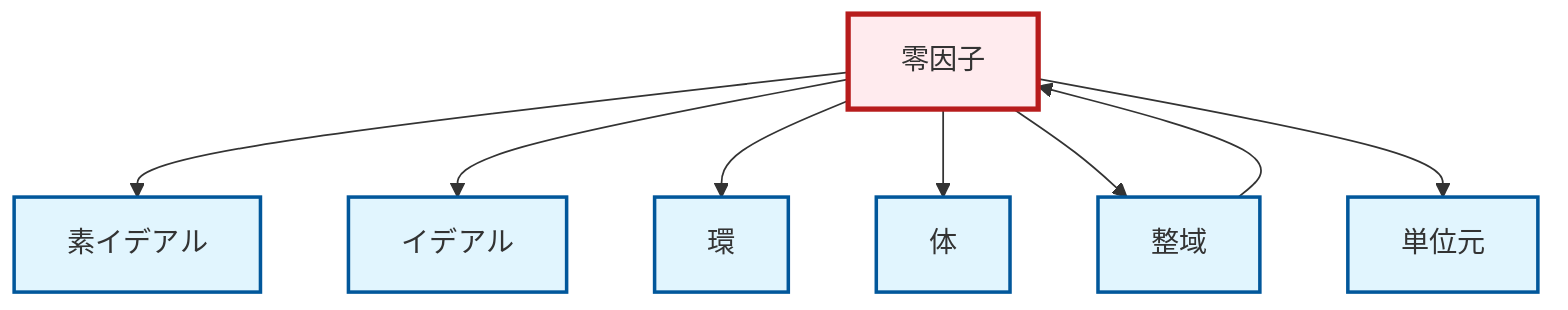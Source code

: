 graph TD
    classDef definition fill:#e1f5fe,stroke:#01579b,stroke-width:2px
    classDef theorem fill:#f3e5f5,stroke:#4a148c,stroke-width:2px
    classDef axiom fill:#fff3e0,stroke:#e65100,stroke-width:2px
    classDef example fill:#e8f5e9,stroke:#1b5e20,stroke-width:2px
    classDef current fill:#ffebee,stroke:#b71c1c,stroke-width:3px
    def-ideal["イデアル"]:::definition
    def-ring["環"]:::definition
    def-identity-element["単位元"]:::definition
    def-field["体"]:::definition
    def-prime-ideal["素イデアル"]:::definition
    def-zero-divisor["零因子"]:::definition
    def-integral-domain["整域"]:::definition
    def-zero-divisor --> def-prime-ideal
    def-zero-divisor --> def-ideal
    def-zero-divisor --> def-ring
    def-zero-divisor --> def-field
    def-zero-divisor --> def-integral-domain
    def-integral-domain --> def-zero-divisor
    def-zero-divisor --> def-identity-element
    class def-zero-divisor current